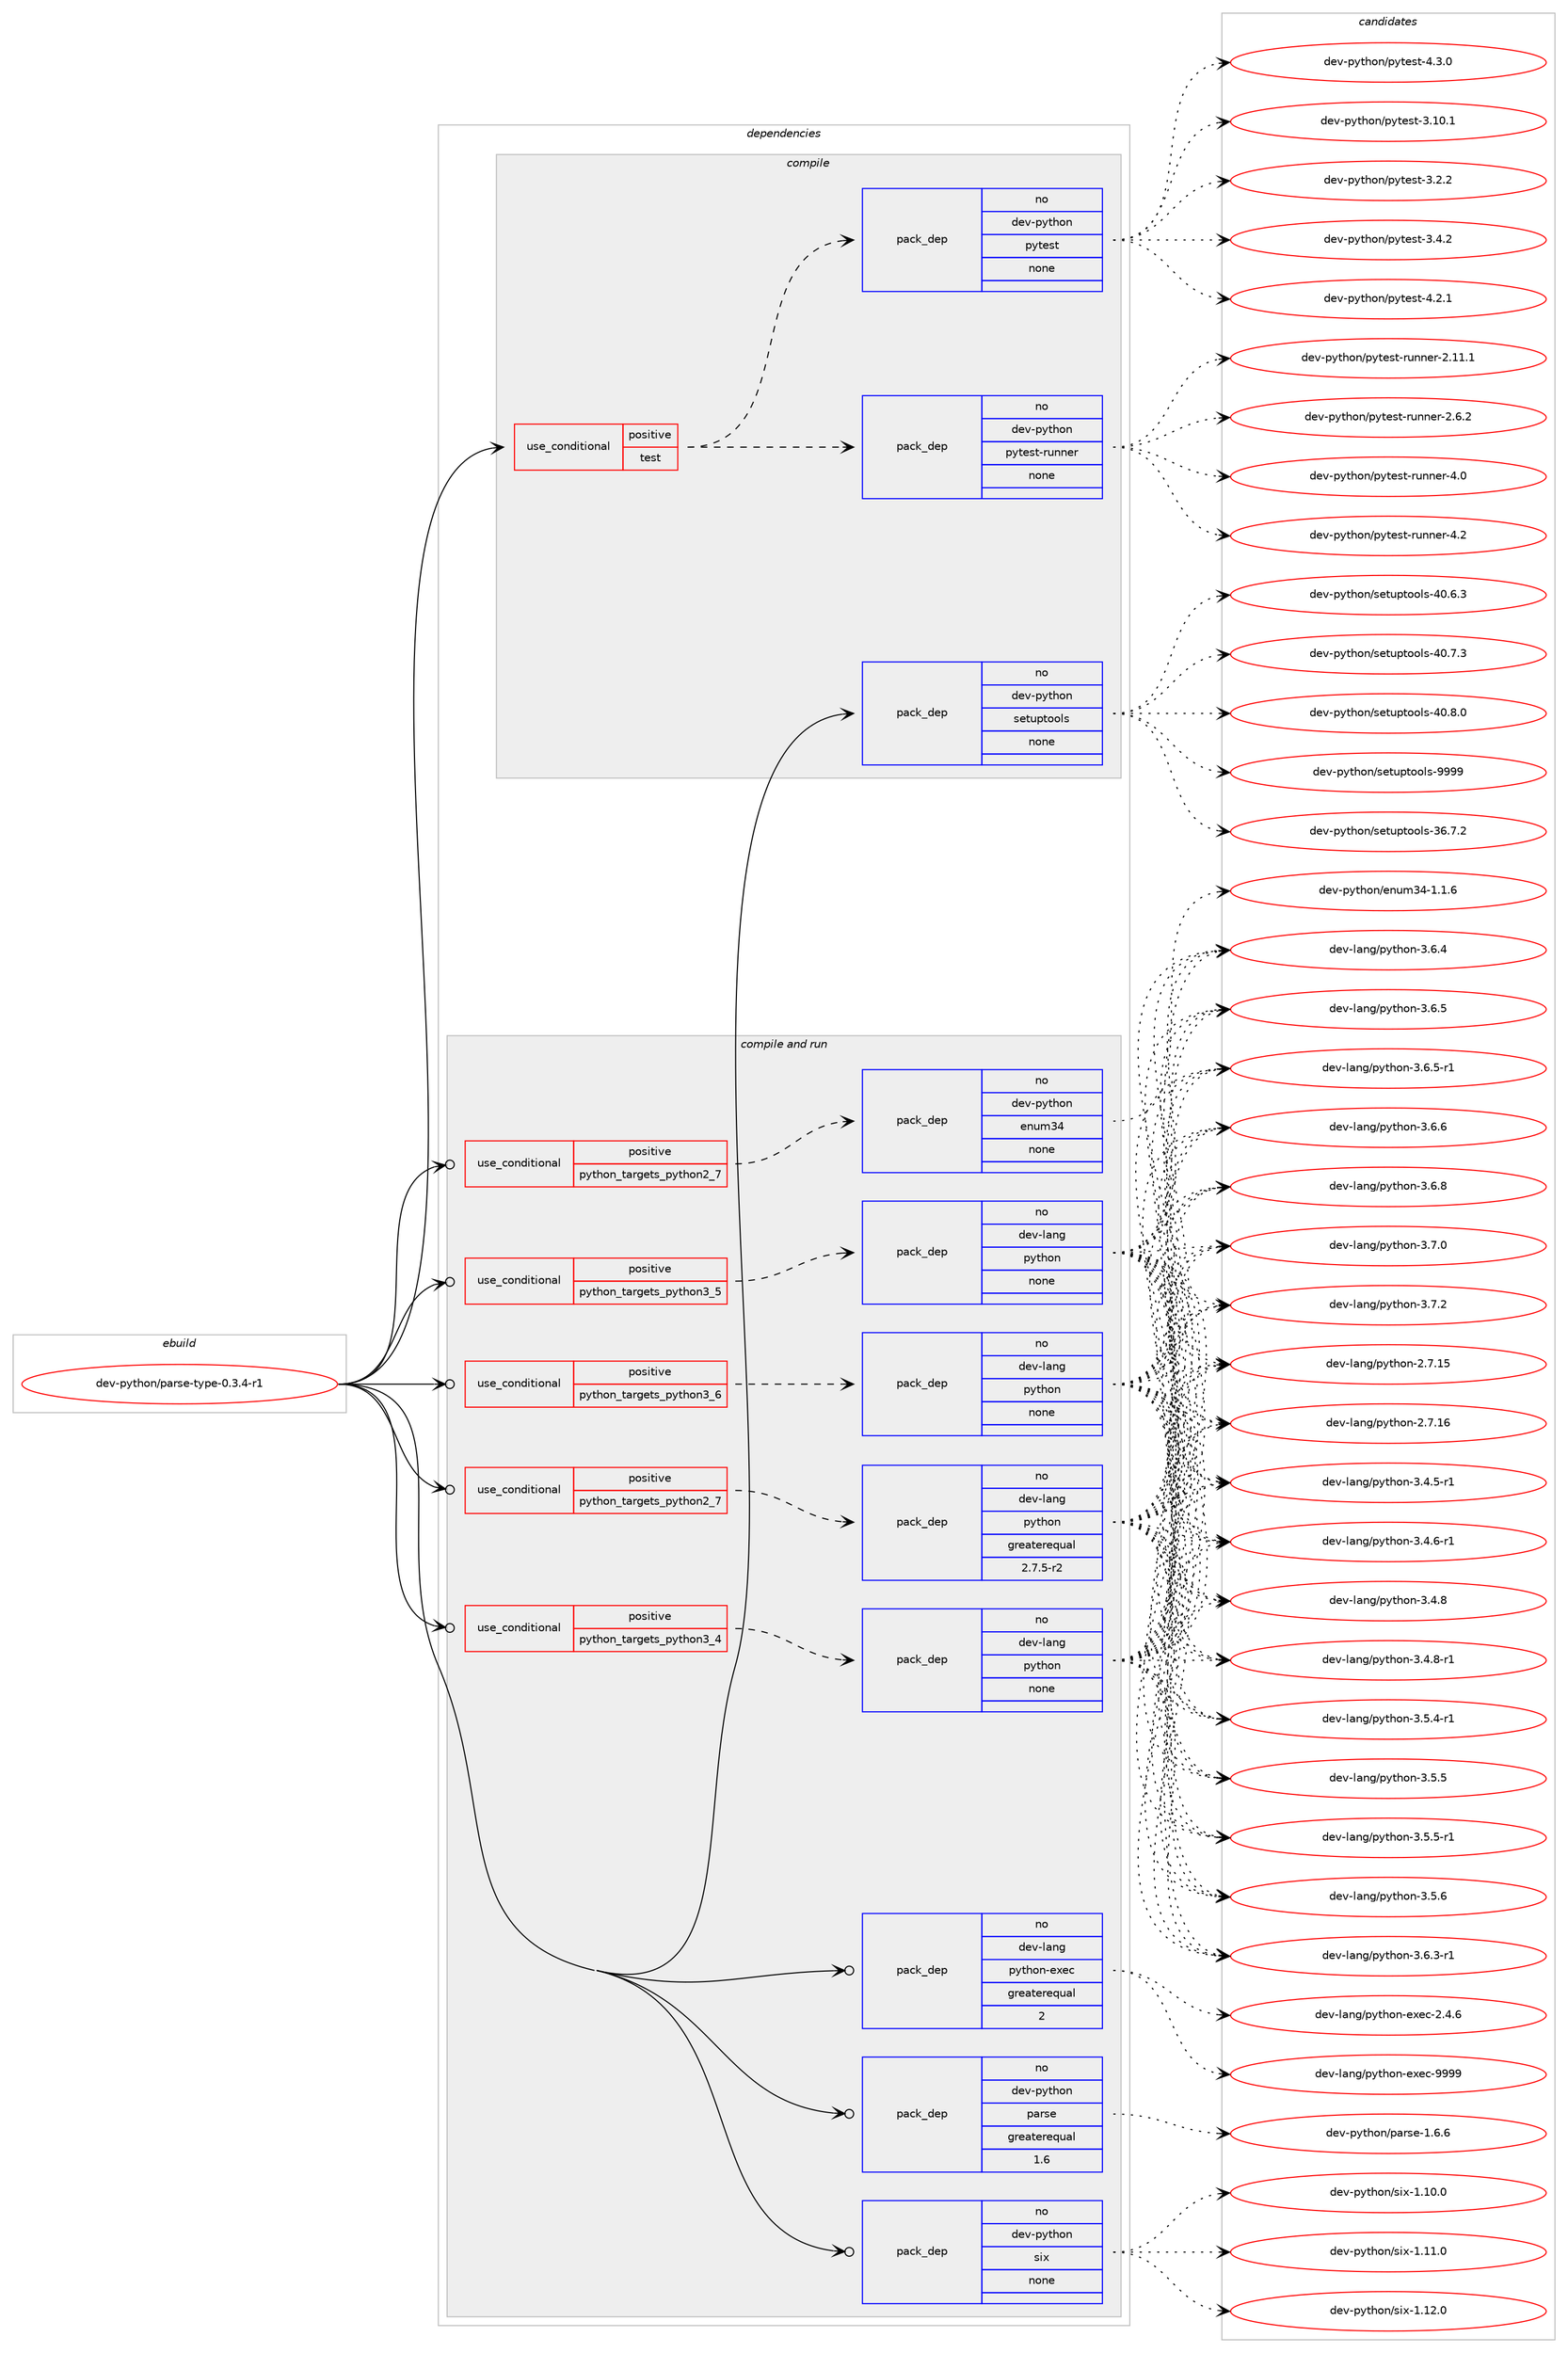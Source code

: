 digraph prolog {

# *************
# Graph options
# *************

newrank=true;
concentrate=true;
compound=true;
graph [rankdir=LR,fontname=Helvetica,fontsize=10,ranksep=1.5];#, ranksep=2.5, nodesep=0.2];
edge  [arrowhead=vee];
node  [fontname=Helvetica,fontsize=10];

# **********
# The ebuild
# **********

subgraph cluster_leftcol {
color=gray;
rank=same;
label=<<i>ebuild</i>>;
id [label="dev-python/parse-type-0.3.4-r1", color=red, width=4, href="../dev-python/parse-type-0.3.4-r1.svg"];
}

# ****************
# The dependencies
# ****************

subgraph cluster_midcol {
color=gray;
label=<<i>dependencies</i>>;
subgraph cluster_compile {
fillcolor="#eeeeee";
style=filled;
label=<<i>compile</i>>;
subgraph cond378991 {
dependency1424288 [label=<<TABLE BORDER="0" CELLBORDER="1" CELLSPACING="0" CELLPADDING="4"><TR><TD ROWSPAN="3" CELLPADDING="10">use_conditional</TD></TR><TR><TD>positive</TD></TR><TR><TD>test</TD></TR></TABLE>>, shape=none, color=red];
subgraph pack1021987 {
dependency1424289 [label=<<TABLE BORDER="0" CELLBORDER="1" CELLSPACING="0" CELLPADDING="4" WIDTH="220"><TR><TD ROWSPAN="6" CELLPADDING="30">pack_dep</TD></TR><TR><TD WIDTH="110">no</TD></TR><TR><TD>dev-python</TD></TR><TR><TD>pytest</TD></TR><TR><TD>none</TD></TR><TR><TD></TD></TR></TABLE>>, shape=none, color=blue];
}
dependency1424288:e -> dependency1424289:w [weight=20,style="dashed",arrowhead="vee"];
subgraph pack1021988 {
dependency1424290 [label=<<TABLE BORDER="0" CELLBORDER="1" CELLSPACING="0" CELLPADDING="4" WIDTH="220"><TR><TD ROWSPAN="6" CELLPADDING="30">pack_dep</TD></TR><TR><TD WIDTH="110">no</TD></TR><TR><TD>dev-python</TD></TR><TR><TD>pytest-runner</TD></TR><TR><TD>none</TD></TR><TR><TD></TD></TR></TABLE>>, shape=none, color=blue];
}
dependency1424288:e -> dependency1424290:w [weight=20,style="dashed",arrowhead="vee"];
}
id:e -> dependency1424288:w [weight=20,style="solid",arrowhead="vee"];
subgraph pack1021989 {
dependency1424291 [label=<<TABLE BORDER="0" CELLBORDER="1" CELLSPACING="0" CELLPADDING="4" WIDTH="220"><TR><TD ROWSPAN="6" CELLPADDING="30">pack_dep</TD></TR><TR><TD WIDTH="110">no</TD></TR><TR><TD>dev-python</TD></TR><TR><TD>setuptools</TD></TR><TR><TD>none</TD></TR><TR><TD></TD></TR></TABLE>>, shape=none, color=blue];
}
id:e -> dependency1424291:w [weight=20,style="solid",arrowhead="vee"];
}
subgraph cluster_compileandrun {
fillcolor="#eeeeee";
style=filled;
label=<<i>compile and run</i>>;
subgraph cond378992 {
dependency1424292 [label=<<TABLE BORDER="0" CELLBORDER="1" CELLSPACING="0" CELLPADDING="4"><TR><TD ROWSPAN="3" CELLPADDING="10">use_conditional</TD></TR><TR><TD>positive</TD></TR><TR><TD>python_targets_python2_7</TD></TR></TABLE>>, shape=none, color=red];
subgraph pack1021990 {
dependency1424293 [label=<<TABLE BORDER="0" CELLBORDER="1" CELLSPACING="0" CELLPADDING="4" WIDTH="220"><TR><TD ROWSPAN="6" CELLPADDING="30">pack_dep</TD></TR><TR><TD WIDTH="110">no</TD></TR><TR><TD>dev-lang</TD></TR><TR><TD>python</TD></TR><TR><TD>greaterequal</TD></TR><TR><TD>2.7.5-r2</TD></TR></TABLE>>, shape=none, color=blue];
}
dependency1424292:e -> dependency1424293:w [weight=20,style="dashed",arrowhead="vee"];
}
id:e -> dependency1424292:w [weight=20,style="solid",arrowhead="odotvee"];
subgraph cond378993 {
dependency1424294 [label=<<TABLE BORDER="0" CELLBORDER="1" CELLSPACING="0" CELLPADDING="4"><TR><TD ROWSPAN="3" CELLPADDING="10">use_conditional</TD></TR><TR><TD>positive</TD></TR><TR><TD>python_targets_python2_7</TD></TR></TABLE>>, shape=none, color=red];
subgraph pack1021991 {
dependency1424295 [label=<<TABLE BORDER="0" CELLBORDER="1" CELLSPACING="0" CELLPADDING="4" WIDTH="220"><TR><TD ROWSPAN="6" CELLPADDING="30">pack_dep</TD></TR><TR><TD WIDTH="110">no</TD></TR><TR><TD>dev-python</TD></TR><TR><TD>enum34</TD></TR><TR><TD>none</TD></TR><TR><TD></TD></TR></TABLE>>, shape=none, color=blue];
}
dependency1424294:e -> dependency1424295:w [weight=20,style="dashed",arrowhead="vee"];
}
id:e -> dependency1424294:w [weight=20,style="solid",arrowhead="odotvee"];
subgraph cond378994 {
dependency1424296 [label=<<TABLE BORDER="0" CELLBORDER="1" CELLSPACING="0" CELLPADDING="4"><TR><TD ROWSPAN="3" CELLPADDING="10">use_conditional</TD></TR><TR><TD>positive</TD></TR><TR><TD>python_targets_python3_4</TD></TR></TABLE>>, shape=none, color=red];
subgraph pack1021992 {
dependency1424297 [label=<<TABLE BORDER="0" CELLBORDER="1" CELLSPACING="0" CELLPADDING="4" WIDTH="220"><TR><TD ROWSPAN="6" CELLPADDING="30">pack_dep</TD></TR><TR><TD WIDTH="110">no</TD></TR><TR><TD>dev-lang</TD></TR><TR><TD>python</TD></TR><TR><TD>none</TD></TR><TR><TD></TD></TR></TABLE>>, shape=none, color=blue];
}
dependency1424296:e -> dependency1424297:w [weight=20,style="dashed",arrowhead="vee"];
}
id:e -> dependency1424296:w [weight=20,style="solid",arrowhead="odotvee"];
subgraph cond378995 {
dependency1424298 [label=<<TABLE BORDER="0" CELLBORDER="1" CELLSPACING="0" CELLPADDING="4"><TR><TD ROWSPAN="3" CELLPADDING="10">use_conditional</TD></TR><TR><TD>positive</TD></TR><TR><TD>python_targets_python3_5</TD></TR></TABLE>>, shape=none, color=red];
subgraph pack1021993 {
dependency1424299 [label=<<TABLE BORDER="0" CELLBORDER="1" CELLSPACING="0" CELLPADDING="4" WIDTH="220"><TR><TD ROWSPAN="6" CELLPADDING="30">pack_dep</TD></TR><TR><TD WIDTH="110">no</TD></TR><TR><TD>dev-lang</TD></TR><TR><TD>python</TD></TR><TR><TD>none</TD></TR><TR><TD></TD></TR></TABLE>>, shape=none, color=blue];
}
dependency1424298:e -> dependency1424299:w [weight=20,style="dashed",arrowhead="vee"];
}
id:e -> dependency1424298:w [weight=20,style="solid",arrowhead="odotvee"];
subgraph cond378996 {
dependency1424300 [label=<<TABLE BORDER="0" CELLBORDER="1" CELLSPACING="0" CELLPADDING="4"><TR><TD ROWSPAN="3" CELLPADDING="10">use_conditional</TD></TR><TR><TD>positive</TD></TR><TR><TD>python_targets_python3_6</TD></TR></TABLE>>, shape=none, color=red];
subgraph pack1021994 {
dependency1424301 [label=<<TABLE BORDER="0" CELLBORDER="1" CELLSPACING="0" CELLPADDING="4" WIDTH="220"><TR><TD ROWSPAN="6" CELLPADDING="30">pack_dep</TD></TR><TR><TD WIDTH="110">no</TD></TR><TR><TD>dev-lang</TD></TR><TR><TD>python</TD></TR><TR><TD>none</TD></TR><TR><TD></TD></TR></TABLE>>, shape=none, color=blue];
}
dependency1424300:e -> dependency1424301:w [weight=20,style="dashed",arrowhead="vee"];
}
id:e -> dependency1424300:w [weight=20,style="solid",arrowhead="odotvee"];
subgraph pack1021995 {
dependency1424302 [label=<<TABLE BORDER="0" CELLBORDER="1" CELLSPACING="0" CELLPADDING="4" WIDTH="220"><TR><TD ROWSPAN="6" CELLPADDING="30">pack_dep</TD></TR><TR><TD WIDTH="110">no</TD></TR><TR><TD>dev-lang</TD></TR><TR><TD>python-exec</TD></TR><TR><TD>greaterequal</TD></TR><TR><TD>2</TD></TR></TABLE>>, shape=none, color=blue];
}
id:e -> dependency1424302:w [weight=20,style="solid",arrowhead="odotvee"];
subgraph pack1021996 {
dependency1424303 [label=<<TABLE BORDER="0" CELLBORDER="1" CELLSPACING="0" CELLPADDING="4" WIDTH="220"><TR><TD ROWSPAN="6" CELLPADDING="30">pack_dep</TD></TR><TR><TD WIDTH="110">no</TD></TR><TR><TD>dev-python</TD></TR><TR><TD>parse</TD></TR><TR><TD>greaterequal</TD></TR><TR><TD>1.6</TD></TR></TABLE>>, shape=none, color=blue];
}
id:e -> dependency1424303:w [weight=20,style="solid",arrowhead="odotvee"];
subgraph pack1021997 {
dependency1424304 [label=<<TABLE BORDER="0" CELLBORDER="1" CELLSPACING="0" CELLPADDING="4" WIDTH="220"><TR><TD ROWSPAN="6" CELLPADDING="30">pack_dep</TD></TR><TR><TD WIDTH="110">no</TD></TR><TR><TD>dev-python</TD></TR><TR><TD>six</TD></TR><TR><TD>none</TD></TR><TR><TD></TD></TR></TABLE>>, shape=none, color=blue];
}
id:e -> dependency1424304:w [weight=20,style="solid",arrowhead="odotvee"];
}
subgraph cluster_run {
fillcolor="#eeeeee";
style=filled;
label=<<i>run</i>>;
}
}

# **************
# The candidates
# **************

subgraph cluster_choices {
rank=same;
color=gray;
label=<<i>candidates</i>>;

subgraph choice1021987 {
color=black;
nodesep=1;
choice100101118451121211161041111104711212111610111511645514649484649 [label="dev-python/pytest-3.10.1", color=red, width=4,href="../dev-python/pytest-3.10.1.svg"];
choice1001011184511212111610411111047112121116101115116455146504650 [label="dev-python/pytest-3.2.2", color=red, width=4,href="../dev-python/pytest-3.2.2.svg"];
choice1001011184511212111610411111047112121116101115116455146524650 [label="dev-python/pytest-3.4.2", color=red, width=4,href="../dev-python/pytest-3.4.2.svg"];
choice1001011184511212111610411111047112121116101115116455246504649 [label="dev-python/pytest-4.2.1", color=red, width=4,href="../dev-python/pytest-4.2.1.svg"];
choice1001011184511212111610411111047112121116101115116455246514648 [label="dev-python/pytest-4.3.0", color=red, width=4,href="../dev-python/pytest-4.3.0.svg"];
dependency1424289:e -> choice100101118451121211161041111104711212111610111511645514649484649:w [style=dotted,weight="100"];
dependency1424289:e -> choice1001011184511212111610411111047112121116101115116455146504650:w [style=dotted,weight="100"];
dependency1424289:e -> choice1001011184511212111610411111047112121116101115116455146524650:w [style=dotted,weight="100"];
dependency1424289:e -> choice1001011184511212111610411111047112121116101115116455246504649:w [style=dotted,weight="100"];
dependency1424289:e -> choice1001011184511212111610411111047112121116101115116455246514648:w [style=dotted,weight="100"];
}
subgraph choice1021988 {
color=black;
nodesep=1;
choice10010111845112121116104111110471121211161011151164511411711011010111445504649494649 [label="dev-python/pytest-runner-2.11.1", color=red, width=4,href="../dev-python/pytest-runner-2.11.1.svg"];
choice100101118451121211161041111104711212111610111511645114117110110101114455046544650 [label="dev-python/pytest-runner-2.6.2", color=red, width=4,href="../dev-python/pytest-runner-2.6.2.svg"];
choice10010111845112121116104111110471121211161011151164511411711011010111445524648 [label="dev-python/pytest-runner-4.0", color=red, width=4,href="../dev-python/pytest-runner-4.0.svg"];
choice10010111845112121116104111110471121211161011151164511411711011010111445524650 [label="dev-python/pytest-runner-4.2", color=red, width=4,href="../dev-python/pytest-runner-4.2.svg"];
dependency1424290:e -> choice10010111845112121116104111110471121211161011151164511411711011010111445504649494649:w [style=dotted,weight="100"];
dependency1424290:e -> choice100101118451121211161041111104711212111610111511645114117110110101114455046544650:w [style=dotted,weight="100"];
dependency1424290:e -> choice10010111845112121116104111110471121211161011151164511411711011010111445524648:w [style=dotted,weight="100"];
dependency1424290:e -> choice10010111845112121116104111110471121211161011151164511411711011010111445524650:w [style=dotted,weight="100"];
}
subgraph choice1021989 {
color=black;
nodesep=1;
choice100101118451121211161041111104711510111611711211611111110811545515446554650 [label="dev-python/setuptools-36.7.2", color=red, width=4,href="../dev-python/setuptools-36.7.2.svg"];
choice100101118451121211161041111104711510111611711211611111110811545524846544651 [label="dev-python/setuptools-40.6.3", color=red, width=4,href="../dev-python/setuptools-40.6.3.svg"];
choice100101118451121211161041111104711510111611711211611111110811545524846554651 [label="dev-python/setuptools-40.7.3", color=red, width=4,href="../dev-python/setuptools-40.7.3.svg"];
choice100101118451121211161041111104711510111611711211611111110811545524846564648 [label="dev-python/setuptools-40.8.0", color=red, width=4,href="../dev-python/setuptools-40.8.0.svg"];
choice10010111845112121116104111110471151011161171121161111111081154557575757 [label="dev-python/setuptools-9999", color=red, width=4,href="../dev-python/setuptools-9999.svg"];
dependency1424291:e -> choice100101118451121211161041111104711510111611711211611111110811545515446554650:w [style=dotted,weight="100"];
dependency1424291:e -> choice100101118451121211161041111104711510111611711211611111110811545524846544651:w [style=dotted,weight="100"];
dependency1424291:e -> choice100101118451121211161041111104711510111611711211611111110811545524846554651:w [style=dotted,weight="100"];
dependency1424291:e -> choice100101118451121211161041111104711510111611711211611111110811545524846564648:w [style=dotted,weight="100"];
dependency1424291:e -> choice10010111845112121116104111110471151011161171121161111111081154557575757:w [style=dotted,weight="100"];
}
subgraph choice1021990 {
color=black;
nodesep=1;
choice10010111845108971101034711212111610411111045504655464953 [label="dev-lang/python-2.7.15", color=red, width=4,href="../dev-lang/python-2.7.15.svg"];
choice10010111845108971101034711212111610411111045504655464954 [label="dev-lang/python-2.7.16", color=red, width=4,href="../dev-lang/python-2.7.16.svg"];
choice1001011184510897110103471121211161041111104551465246534511449 [label="dev-lang/python-3.4.5-r1", color=red, width=4,href="../dev-lang/python-3.4.5-r1.svg"];
choice1001011184510897110103471121211161041111104551465246544511449 [label="dev-lang/python-3.4.6-r1", color=red, width=4,href="../dev-lang/python-3.4.6-r1.svg"];
choice100101118451089711010347112121116104111110455146524656 [label="dev-lang/python-3.4.8", color=red, width=4,href="../dev-lang/python-3.4.8.svg"];
choice1001011184510897110103471121211161041111104551465246564511449 [label="dev-lang/python-3.4.8-r1", color=red, width=4,href="../dev-lang/python-3.4.8-r1.svg"];
choice1001011184510897110103471121211161041111104551465346524511449 [label="dev-lang/python-3.5.4-r1", color=red, width=4,href="../dev-lang/python-3.5.4-r1.svg"];
choice100101118451089711010347112121116104111110455146534653 [label="dev-lang/python-3.5.5", color=red, width=4,href="../dev-lang/python-3.5.5.svg"];
choice1001011184510897110103471121211161041111104551465346534511449 [label="dev-lang/python-3.5.5-r1", color=red, width=4,href="../dev-lang/python-3.5.5-r1.svg"];
choice100101118451089711010347112121116104111110455146534654 [label="dev-lang/python-3.5.6", color=red, width=4,href="../dev-lang/python-3.5.6.svg"];
choice1001011184510897110103471121211161041111104551465446514511449 [label="dev-lang/python-3.6.3-r1", color=red, width=4,href="../dev-lang/python-3.6.3-r1.svg"];
choice100101118451089711010347112121116104111110455146544652 [label="dev-lang/python-3.6.4", color=red, width=4,href="../dev-lang/python-3.6.4.svg"];
choice100101118451089711010347112121116104111110455146544653 [label="dev-lang/python-3.6.5", color=red, width=4,href="../dev-lang/python-3.6.5.svg"];
choice1001011184510897110103471121211161041111104551465446534511449 [label="dev-lang/python-3.6.5-r1", color=red, width=4,href="../dev-lang/python-3.6.5-r1.svg"];
choice100101118451089711010347112121116104111110455146544654 [label="dev-lang/python-3.6.6", color=red, width=4,href="../dev-lang/python-3.6.6.svg"];
choice100101118451089711010347112121116104111110455146544656 [label="dev-lang/python-3.6.8", color=red, width=4,href="../dev-lang/python-3.6.8.svg"];
choice100101118451089711010347112121116104111110455146554648 [label="dev-lang/python-3.7.0", color=red, width=4,href="../dev-lang/python-3.7.0.svg"];
choice100101118451089711010347112121116104111110455146554650 [label="dev-lang/python-3.7.2", color=red, width=4,href="../dev-lang/python-3.7.2.svg"];
dependency1424293:e -> choice10010111845108971101034711212111610411111045504655464953:w [style=dotted,weight="100"];
dependency1424293:e -> choice10010111845108971101034711212111610411111045504655464954:w [style=dotted,weight="100"];
dependency1424293:e -> choice1001011184510897110103471121211161041111104551465246534511449:w [style=dotted,weight="100"];
dependency1424293:e -> choice1001011184510897110103471121211161041111104551465246544511449:w [style=dotted,weight="100"];
dependency1424293:e -> choice100101118451089711010347112121116104111110455146524656:w [style=dotted,weight="100"];
dependency1424293:e -> choice1001011184510897110103471121211161041111104551465246564511449:w [style=dotted,weight="100"];
dependency1424293:e -> choice1001011184510897110103471121211161041111104551465346524511449:w [style=dotted,weight="100"];
dependency1424293:e -> choice100101118451089711010347112121116104111110455146534653:w [style=dotted,weight="100"];
dependency1424293:e -> choice1001011184510897110103471121211161041111104551465346534511449:w [style=dotted,weight="100"];
dependency1424293:e -> choice100101118451089711010347112121116104111110455146534654:w [style=dotted,weight="100"];
dependency1424293:e -> choice1001011184510897110103471121211161041111104551465446514511449:w [style=dotted,weight="100"];
dependency1424293:e -> choice100101118451089711010347112121116104111110455146544652:w [style=dotted,weight="100"];
dependency1424293:e -> choice100101118451089711010347112121116104111110455146544653:w [style=dotted,weight="100"];
dependency1424293:e -> choice1001011184510897110103471121211161041111104551465446534511449:w [style=dotted,weight="100"];
dependency1424293:e -> choice100101118451089711010347112121116104111110455146544654:w [style=dotted,weight="100"];
dependency1424293:e -> choice100101118451089711010347112121116104111110455146544656:w [style=dotted,weight="100"];
dependency1424293:e -> choice100101118451089711010347112121116104111110455146554648:w [style=dotted,weight="100"];
dependency1424293:e -> choice100101118451089711010347112121116104111110455146554650:w [style=dotted,weight="100"];
}
subgraph choice1021991 {
color=black;
nodesep=1;
choice10010111845112121116104111110471011101171095152454946494654 [label="dev-python/enum34-1.1.6", color=red, width=4,href="../dev-python/enum34-1.1.6.svg"];
dependency1424295:e -> choice10010111845112121116104111110471011101171095152454946494654:w [style=dotted,weight="100"];
}
subgraph choice1021992 {
color=black;
nodesep=1;
choice10010111845108971101034711212111610411111045504655464953 [label="dev-lang/python-2.7.15", color=red, width=4,href="../dev-lang/python-2.7.15.svg"];
choice10010111845108971101034711212111610411111045504655464954 [label="dev-lang/python-2.7.16", color=red, width=4,href="../dev-lang/python-2.7.16.svg"];
choice1001011184510897110103471121211161041111104551465246534511449 [label="dev-lang/python-3.4.5-r1", color=red, width=4,href="../dev-lang/python-3.4.5-r1.svg"];
choice1001011184510897110103471121211161041111104551465246544511449 [label="dev-lang/python-3.4.6-r1", color=red, width=4,href="../dev-lang/python-3.4.6-r1.svg"];
choice100101118451089711010347112121116104111110455146524656 [label="dev-lang/python-3.4.8", color=red, width=4,href="../dev-lang/python-3.4.8.svg"];
choice1001011184510897110103471121211161041111104551465246564511449 [label="dev-lang/python-3.4.8-r1", color=red, width=4,href="../dev-lang/python-3.4.8-r1.svg"];
choice1001011184510897110103471121211161041111104551465346524511449 [label="dev-lang/python-3.5.4-r1", color=red, width=4,href="../dev-lang/python-3.5.4-r1.svg"];
choice100101118451089711010347112121116104111110455146534653 [label="dev-lang/python-3.5.5", color=red, width=4,href="../dev-lang/python-3.5.5.svg"];
choice1001011184510897110103471121211161041111104551465346534511449 [label="dev-lang/python-3.5.5-r1", color=red, width=4,href="../dev-lang/python-3.5.5-r1.svg"];
choice100101118451089711010347112121116104111110455146534654 [label="dev-lang/python-3.5.6", color=red, width=4,href="../dev-lang/python-3.5.6.svg"];
choice1001011184510897110103471121211161041111104551465446514511449 [label="dev-lang/python-3.6.3-r1", color=red, width=4,href="../dev-lang/python-3.6.3-r1.svg"];
choice100101118451089711010347112121116104111110455146544652 [label="dev-lang/python-3.6.4", color=red, width=4,href="../dev-lang/python-3.6.4.svg"];
choice100101118451089711010347112121116104111110455146544653 [label="dev-lang/python-3.6.5", color=red, width=4,href="../dev-lang/python-3.6.5.svg"];
choice1001011184510897110103471121211161041111104551465446534511449 [label="dev-lang/python-3.6.5-r1", color=red, width=4,href="../dev-lang/python-3.6.5-r1.svg"];
choice100101118451089711010347112121116104111110455146544654 [label="dev-lang/python-3.6.6", color=red, width=4,href="../dev-lang/python-3.6.6.svg"];
choice100101118451089711010347112121116104111110455146544656 [label="dev-lang/python-3.6.8", color=red, width=4,href="../dev-lang/python-3.6.8.svg"];
choice100101118451089711010347112121116104111110455146554648 [label="dev-lang/python-3.7.0", color=red, width=4,href="../dev-lang/python-3.7.0.svg"];
choice100101118451089711010347112121116104111110455146554650 [label="dev-lang/python-3.7.2", color=red, width=4,href="../dev-lang/python-3.7.2.svg"];
dependency1424297:e -> choice10010111845108971101034711212111610411111045504655464953:w [style=dotted,weight="100"];
dependency1424297:e -> choice10010111845108971101034711212111610411111045504655464954:w [style=dotted,weight="100"];
dependency1424297:e -> choice1001011184510897110103471121211161041111104551465246534511449:w [style=dotted,weight="100"];
dependency1424297:e -> choice1001011184510897110103471121211161041111104551465246544511449:w [style=dotted,weight="100"];
dependency1424297:e -> choice100101118451089711010347112121116104111110455146524656:w [style=dotted,weight="100"];
dependency1424297:e -> choice1001011184510897110103471121211161041111104551465246564511449:w [style=dotted,weight="100"];
dependency1424297:e -> choice1001011184510897110103471121211161041111104551465346524511449:w [style=dotted,weight="100"];
dependency1424297:e -> choice100101118451089711010347112121116104111110455146534653:w [style=dotted,weight="100"];
dependency1424297:e -> choice1001011184510897110103471121211161041111104551465346534511449:w [style=dotted,weight="100"];
dependency1424297:e -> choice100101118451089711010347112121116104111110455146534654:w [style=dotted,weight="100"];
dependency1424297:e -> choice1001011184510897110103471121211161041111104551465446514511449:w [style=dotted,weight="100"];
dependency1424297:e -> choice100101118451089711010347112121116104111110455146544652:w [style=dotted,weight="100"];
dependency1424297:e -> choice100101118451089711010347112121116104111110455146544653:w [style=dotted,weight="100"];
dependency1424297:e -> choice1001011184510897110103471121211161041111104551465446534511449:w [style=dotted,weight="100"];
dependency1424297:e -> choice100101118451089711010347112121116104111110455146544654:w [style=dotted,weight="100"];
dependency1424297:e -> choice100101118451089711010347112121116104111110455146544656:w [style=dotted,weight="100"];
dependency1424297:e -> choice100101118451089711010347112121116104111110455146554648:w [style=dotted,weight="100"];
dependency1424297:e -> choice100101118451089711010347112121116104111110455146554650:w [style=dotted,weight="100"];
}
subgraph choice1021993 {
color=black;
nodesep=1;
choice10010111845108971101034711212111610411111045504655464953 [label="dev-lang/python-2.7.15", color=red, width=4,href="../dev-lang/python-2.7.15.svg"];
choice10010111845108971101034711212111610411111045504655464954 [label="dev-lang/python-2.7.16", color=red, width=4,href="../dev-lang/python-2.7.16.svg"];
choice1001011184510897110103471121211161041111104551465246534511449 [label="dev-lang/python-3.4.5-r1", color=red, width=4,href="../dev-lang/python-3.4.5-r1.svg"];
choice1001011184510897110103471121211161041111104551465246544511449 [label="dev-lang/python-3.4.6-r1", color=red, width=4,href="../dev-lang/python-3.4.6-r1.svg"];
choice100101118451089711010347112121116104111110455146524656 [label="dev-lang/python-3.4.8", color=red, width=4,href="../dev-lang/python-3.4.8.svg"];
choice1001011184510897110103471121211161041111104551465246564511449 [label="dev-lang/python-3.4.8-r1", color=red, width=4,href="../dev-lang/python-3.4.8-r1.svg"];
choice1001011184510897110103471121211161041111104551465346524511449 [label="dev-lang/python-3.5.4-r1", color=red, width=4,href="../dev-lang/python-3.5.4-r1.svg"];
choice100101118451089711010347112121116104111110455146534653 [label="dev-lang/python-3.5.5", color=red, width=4,href="../dev-lang/python-3.5.5.svg"];
choice1001011184510897110103471121211161041111104551465346534511449 [label="dev-lang/python-3.5.5-r1", color=red, width=4,href="../dev-lang/python-3.5.5-r1.svg"];
choice100101118451089711010347112121116104111110455146534654 [label="dev-lang/python-3.5.6", color=red, width=4,href="../dev-lang/python-3.5.6.svg"];
choice1001011184510897110103471121211161041111104551465446514511449 [label="dev-lang/python-3.6.3-r1", color=red, width=4,href="../dev-lang/python-3.6.3-r1.svg"];
choice100101118451089711010347112121116104111110455146544652 [label="dev-lang/python-3.6.4", color=red, width=4,href="../dev-lang/python-3.6.4.svg"];
choice100101118451089711010347112121116104111110455146544653 [label="dev-lang/python-3.6.5", color=red, width=4,href="../dev-lang/python-3.6.5.svg"];
choice1001011184510897110103471121211161041111104551465446534511449 [label="dev-lang/python-3.6.5-r1", color=red, width=4,href="../dev-lang/python-3.6.5-r1.svg"];
choice100101118451089711010347112121116104111110455146544654 [label="dev-lang/python-3.6.6", color=red, width=4,href="../dev-lang/python-3.6.6.svg"];
choice100101118451089711010347112121116104111110455146544656 [label="dev-lang/python-3.6.8", color=red, width=4,href="../dev-lang/python-3.6.8.svg"];
choice100101118451089711010347112121116104111110455146554648 [label="dev-lang/python-3.7.0", color=red, width=4,href="../dev-lang/python-3.7.0.svg"];
choice100101118451089711010347112121116104111110455146554650 [label="dev-lang/python-3.7.2", color=red, width=4,href="../dev-lang/python-3.7.2.svg"];
dependency1424299:e -> choice10010111845108971101034711212111610411111045504655464953:w [style=dotted,weight="100"];
dependency1424299:e -> choice10010111845108971101034711212111610411111045504655464954:w [style=dotted,weight="100"];
dependency1424299:e -> choice1001011184510897110103471121211161041111104551465246534511449:w [style=dotted,weight="100"];
dependency1424299:e -> choice1001011184510897110103471121211161041111104551465246544511449:w [style=dotted,weight="100"];
dependency1424299:e -> choice100101118451089711010347112121116104111110455146524656:w [style=dotted,weight="100"];
dependency1424299:e -> choice1001011184510897110103471121211161041111104551465246564511449:w [style=dotted,weight="100"];
dependency1424299:e -> choice1001011184510897110103471121211161041111104551465346524511449:w [style=dotted,weight="100"];
dependency1424299:e -> choice100101118451089711010347112121116104111110455146534653:w [style=dotted,weight="100"];
dependency1424299:e -> choice1001011184510897110103471121211161041111104551465346534511449:w [style=dotted,weight="100"];
dependency1424299:e -> choice100101118451089711010347112121116104111110455146534654:w [style=dotted,weight="100"];
dependency1424299:e -> choice1001011184510897110103471121211161041111104551465446514511449:w [style=dotted,weight="100"];
dependency1424299:e -> choice100101118451089711010347112121116104111110455146544652:w [style=dotted,weight="100"];
dependency1424299:e -> choice100101118451089711010347112121116104111110455146544653:w [style=dotted,weight="100"];
dependency1424299:e -> choice1001011184510897110103471121211161041111104551465446534511449:w [style=dotted,weight="100"];
dependency1424299:e -> choice100101118451089711010347112121116104111110455146544654:w [style=dotted,weight="100"];
dependency1424299:e -> choice100101118451089711010347112121116104111110455146544656:w [style=dotted,weight="100"];
dependency1424299:e -> choice100101118451089711010347112121116104111110455146554648:w [style=dotted,weight="100"];
dependency1424299:e -> choice100101118451089711010347112121116104111110455146554650:w [style=dotted,weight="100"];
}
subgraph choice1021994 {
color=black;
nodesep=1;
choice10010111845108971101034711212111610411111045504655464953 [label="dev-lang/python-2.7.15", color=red, width=4,href="../dev-lang/python-2.7.15.svg"];
choice10010111845108971101034711212111610411111045504655464954 [label="dev-lang/python-2.7.16", color=red, width=4,href="../dev-lang/python-2.7.16.svg"];
choice1001011184510897110103471121211161041111104551465246534511449 [label="dev-lang/python-3.4.5-r1", color=red, width=4,href="../dev-lang/python-3.4.5-r1.svg"];
choice1001011184510897110103471121211161041111104551465246544511449 [label="dev-lang/python-3.4.6-r1", color=red, width=4,href="../dev-lang/python-3.4.6-r1.svg"];
choice100101118451089711010347112121116104111110455146524656 [label="dev-lang/python-3.4.8", color=red, width=4,href="../dev-lang/python-3.4.8.svg"];
choice1001011184510897110103471121211161041111104551465246564511449 [label="dev-lang/python-3.4.8-r1", color=red, width=4,href="../dev-lang/python-3.4.8-r1.svg"];
choice1001011184510897110103471121211161041111104551465346524511449 [label="dev-lang/python-3.5.4-r1", color=red, width=4,href="../dev-lang/python-3.5.4-r1.svg"];
choice100101118451089711010347112121116104111110455146534653 [label="dev-lang/python-3.5.5", color=red, width=4,href="../dev-lang/python-3.5.5.svg"];
choice1001011184510897110103471121211161041111104551465346534511449 [label="dev-lang/python-3.5.5-r1", color=red, width=4,href="../dev-lang/python-3.5.5-r1.svg"];
choice100101118451089711010347112121116104111110455146534654 [label="dev-lang/python-3.5.6", color=red, width=4,href="../dev-lang/python-3.5.6.svg"];
choice1001011184510897110103471121211161041111104551465446514511449 [label="dev-lang/python-3.6.3-r1", color=red, width=4,href="../dev-lang/python-3.6.3-r1.svg"];
choice100101118451089711010347112121116104111110455146544652 [label="dev-lang/python-3.6.4", color=red, width=4,href="../dev-lang/python-3.6.4.svg"];
choice100101118451089711010347112121116104111110455146544653 [label="dev-lang/python-3.6.5", color=red, width=4,href="../dev-lang/python-3.6.5.svg"];
choice1001011184510897110103471121211161041111104551465446534511449 [label="dev-lang/python-3.6.5-r1", color=red, width=4,href="../dev-lang/python-3.6.5-r1.svg"];
choice100101118451089711010347112121116104111110455146544654 [label="dev-lang/python-3.6.6", color=red, width=4,href="../dev-lang/python-3.6.6.svg"];
choice100101118451089711010347112121116104111110455146544656 [label="dev-lang/python-3.6.8", color=red, width=4,href="../dev-lang/python-3.6.8.svg"];
choice100101118451089711010347112121116104111110455146554648 [label="dev-lang/python-3.7.0", color=red, width=4,href="../dev-lang/python-3.7.0.svg"];
choice100101118451089711010347112121116104111110455146554650 [label="dev-lang/python-3.7.2", color=red, width=4,href="../dev-lang/python-3.7.2.svg"];
dependency1424301:e -> choice10010111845108971101034711212111610411111045504655464953:w [style=dotted,weight="100"];
dependency1424301:e -> choice10010111845108971101034711212111610411111045504655464954:w [style=dotted,weight="100"];
dependency1424301:e -> choice1001011184510897110103471121211161041111104551465246534511449:w [style=dotted,weight="100"];
dependency1424301:e -> choice1001011184510897110103471121211161041111104551465246544511449:w [style=dotted,weight="100"];
dependency1424301:e -> choice100101118451089711010347112121116104111110455146524656:w [style=dotted,weight="100"];
dependency1424301:e -> choice1001011184510897110103471121211161041111104551465246564511449:w [style=dotted,weight="100"];
dependency1424301:e -> choice1001011184510897110103471121211161041111104551465346524511449:w [style=dotted,weight="100"];
dependency1424301:e -> choice100101118451089711010347112121116104111110455146534653:w [style=dotted,weight="100"];
dependency1424301:e -> choice1001011184510897110103471121211161041111104551465346534511449:w [style=dotted,weight="100"];
dependency1424301:e -> choice100101118451089711010347112121116104111110455146534654:w [style=dotted,weight="100"];
dependency1424301:e -> choice1001011184510897110103471121211161041111104551465446514511449:w [style=dotted,weight="100"];
dependency1424301:e -> choice100101118451089711010347112121116104111110455146544652:w [style=dotted,weight="100"];
dependency1424301:e -> choice100101118451089711010347112121116104111110455146544653:w [style=dotted,weight="100"];
dependency1424301:e -> choice1001011184510897110103471121211161041111104551465446534511449:w [style=dotted,weight="100"];
dependency1424301:e -> choice100101118451089711010347112121116104111110455146544654:w [style=dotted,weight="100"];
dependency1424301:e -> choice100101118451089711010347112121116104111110455146544656:w [style=dotted,weight="100"];
dependency1424301:e -> choice100101118451089711010347112121116104111110455146554648:w [style=dotted,weight="100"];
dependency1424301:e -> choice100101118451089711010347112121116104111110455146554650:w [style=dotted,weight="100"];
}
subgraph choice1021995 {
color=black;
nodesep=1;
choice1001011184510897110103471121211161041111104510112010199455046524654 [label="dev-lang/python-exec-2.4.6", color=red, width=4,href="../dev-lang/python-exec-2.4.6.svg"];
choice10010111845108971101034711212111610411111045101120101994557575757 [label="dev-lang/python-exec-9999", color=red, width=4,href="../dev-lang/python-exec-9999.svg"];
dependency1424302:e -> choice1001011184510897110103471121211161041111104510112010199455046524654:w [style=dotted,weight="100"];
dependency1424302:e -> choice10010111845108971101034711212111610411111045101120101994557575757:w [style=dotted,weight="100"];
}
subgraph choice1021996 {
color=black;
nodesep=1;
choice100101118451121211161041111104711297114115101454946544654 [label="dev-python/parse-1.6.6", color=red, width=4,href="../dev-python/parse-1.6.6.svg"];
dependency1424303:e -> choice100101118451121211161041111104711297114115101454946544654:w [style=dotted,weight="100"];
}
subgraph choice1021997 {
color=black;
nodesep=1;
choice100101118451121211161041111104711510512045494649484648 [label="dev-python/six-1.10.0", color=red, width=4,href="../dev-python/six-1.10.0.svg"];
choice100101118451121211161041111104711510512045494649494648 [label="dev-python/six-1.11.0", color=red, width=4,href="../dev-python/six-1.11.0.svg"];
choice100101118451121211161041111104711510512045494649504648 [label="dev-python/six-1.12.0", color=red, width=4,href="../dev-python/six-1.12.0.svg"];
dependency1424304:e -> choice100101118451121211161041111104711510512045494649484648:w [style=dotted,weight="100"];
dependency1424304:e -> choice100101118451121211161041111104711510512045494649494648:w [style=dotted,weight="100"];
dependency1424304:e -> choice100101118451121211161041111104711510512045494649504648:w [style=dotted,weight="100"];
}
}

}
